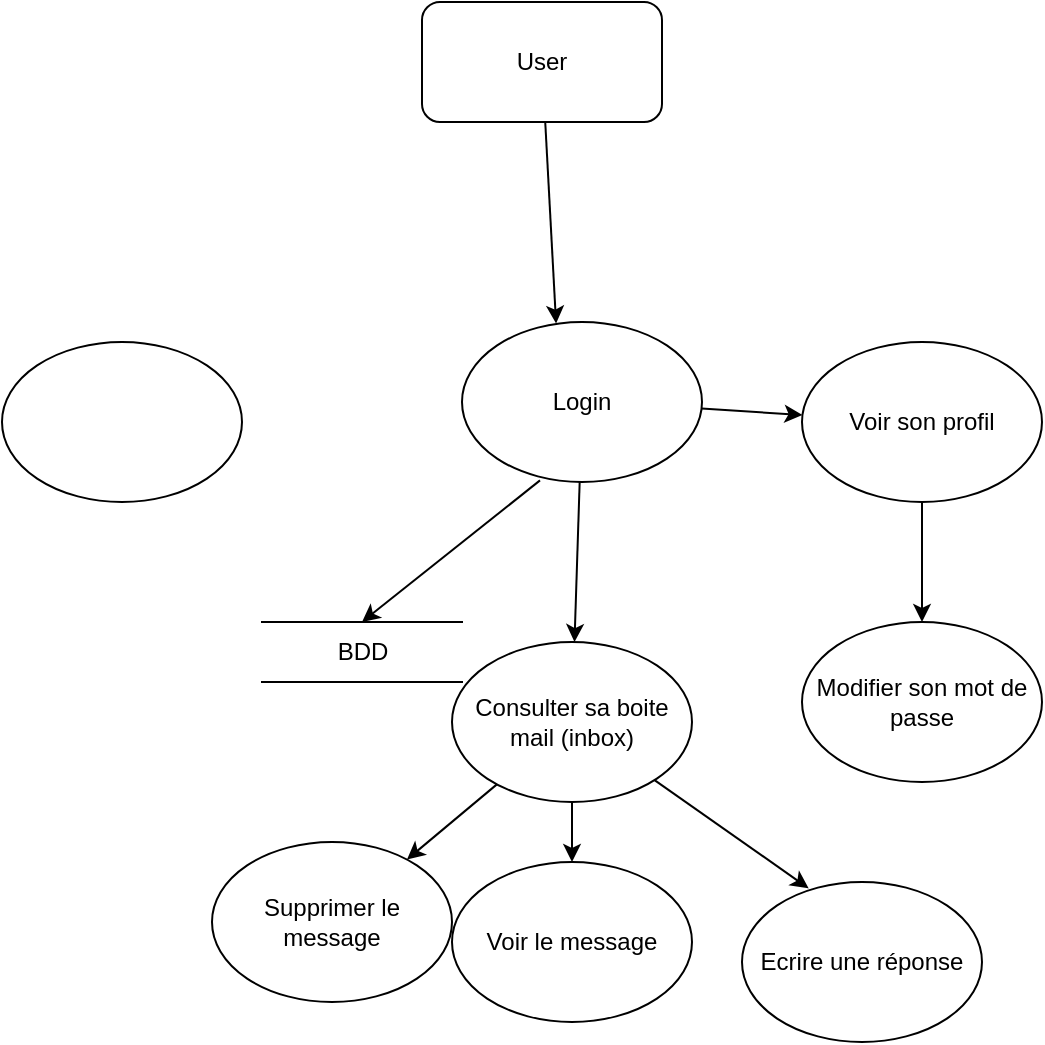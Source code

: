 <mxfile version="13.7.9" type="device"><diagram id="1VVVWOEhBXNwzmTQ5AML" name="Page-1"><mxGraphModel dx="2692" dy="607" grid="1" gridSize="10" guides="1" tooltips="1" connect="1" arrows="1" fold="1" page="1" pageScale="1" pageWidth="1654" pageHeight="2336" math="0" shadow="0"><root><mxCell id="0"/><mxCell id="1" parent="0"/><mxCell id="f5enQwKuT8sc6aT8xtzg-1" value="Login" style="ellipse;whiteSpace=wrap;html=1;" vertex="1" parent="1"><mxGeometry x="120" y="270" width="120" height="80" as="geometry"/></mxCell><mxCell id="f5enQwKuT8sc6aT8xtzg-2" value="Voir son profil" style="ellipse;whiteSpace=wrap;html=1;" vertex="1" parent="1"><mxGeometry x="290" y="280" width="120" height="80" as="geometry"/></mxCell><mxCell id="f5enQwKuT8sc6aT8xtzg-3" value="User" style="rounded=1;whiteSpace=wrap;html=1;" vertex="1" parent="1"><mxGeometry x="100" y="110" width="120" height="60" as="geometry"/></mxCell><mxCell id="f5enQwKuT8sc6aT8xtzg-4" value="" style="endArrow=classic;html=1;entryX=0.392;entryY=0.01;entryDx=0;entryDy=0;entryPerimeter=0;" edge="1" parent="1" source="f5enQwKuT8sc6aT8xtzg-3" target="f5enQwKuT8sc6aT8xtzg-1"><mxGeometry width="50" height="50" relative="1" as="geometry"><mxPoint x="120" y="270" as="sourcePoint"/><mxPoint x="170" y="220" as="targetPoint"/></mxGeometry></mxCell><mxCell id="f5enQwKuT8sc6aT8xtzg-9" value="BDD" style="html=1;dashed=0;whitespace=wrap;shape=partialRectangle;right=0;left=0;" vertex="1" parent="1"><mxGeometry x="20" y="420" width="100" height="30" as="geometry"/></mxCell><mxCell id="f5enQwKuT8sc6aT8xtzg-10" value="" style="endArrow=classic;html=1;exitX=0.325;exitY=0.99;exitDx=0;exitDy=0;exitPerimeter=0;entryX=0.5;entryY=0;entryDx=0;entryDy=0;" edge="1" parent="1" source="f5enQwKuT8sc6aT8xtzg-1" target="f5enQwKuT8sc6aT8xtzg-9"><mxGeometry width="50" height="50" relative="1" as="geometry"><mxPoint x="180" y="410" as="sourcePoint"/><mxPoint x="230" y="360" as="targetPoint"/></mxGeometry></mxCell><mxCell id="f5enQwKuT8sc6aT8xtzg-12" value="" style="endArrow=classic;html=1;" edge="1" parent="1" source="f5enQwKuT8sc6aT8xtzg-1" target="f5enQwKuT8sc6aT8xtzg-2"><mxGeometry width="50" height="50" relative="1" as="geometry"><mxPoint x="230" y="450" as="sourcePoint"/><mxPoint x="280" y="400" as="targetPoint"/></mxGeometry></mxCell><mxCell id="f5enQwKuT8sc6aT8xtzg-13" value="Modifier son mot de passe" style="ellipse;whiteSpace=wrap;html=1;" vertex="1" parent="1"><mxGeometry x="290" y="420" width="120" height="80" as="geometry"/></mxCell><mxCell id="f5enQwKuT8sc6aT8xtzg-14" value="" style="endArrow=classic;html=1;" edge="1" parent="1" source="f5enQwKuT8sc6aT8xtzg-2" target="f5enQwKuT8sc6aT8xtzg-13"><mxGeometry width="50" height="50" relative="1" as="geometry"><mxPoint x="430" y="390" as="sourcePoint"/><mxPoint x="480" y="340" as="targetPoint"/></mxGeometry></mxCell><mxCell id="f5enQwKuT8sc6aT8xtzg-16" value="Consulter sa boite mail (inbox)" style="ellipse;whiteSpace=wrap;html=1;" vertex="1" parent="1"><mxGeometry x="115" y="430" width="120" height="80" as="geometry"/></mxCell><mxCell id="f5enQwKuT8sc6aT8xtzg-17" value="" style="endArrow=classic;html=1;" edge="1" parent="1" source="f5enQwKuT8sc6aT8xtzg-1" target="f5enQwKuT8sc6aT8xtzg-16"><mxGeometry width="50" height="50" relative="1" as="geometry"><mxPoint x="190" y="440" as="sourcePoint"/><mxPoint x="240" y="390" as="targetPoint"/></mxGeometry></mxCell><mxCell id="f5enQwKuT8sc6aT8xtzg-18" value="Supprimer le message" style="ellipse;whiteSpace=wrap;html=1;" vertex="1" parent="1"><mxGeometry x="-5" y="530" width="120" height="80" as="geometry"/></mxCell><mxCell id="f5enQwKuT8sc6aT8xtzg-19" value="Voir le message" style="ellipse;whiteSpace=wrap;html=1;" vertex="1" parent="1"><mxGeometry x="115" y="540" width="120" height="80" as="geometry"/></mxCell><mxCell id="f5enQwKuT8sc6aT8xtzg-20" value="Ecrire une réponse" style="ellipse;whiteSpace=wrap;html=1;" vertex="1" parent="1"><mxGeometry x="260" y="550" width="120" height="80" as="geometry"/></mxCell><mxCell id="f5enQwKuT8sc6aT8xtzg-23" value="" style="endArrow=classic;html=1;" edge="1" parent="1" source="f5enQwKuT8sc6aT8xtzg-16" target="f5enQwKuT8sc6aT8xtzg-19"><mxGeometry width="50" height="50" relative="1" as="geometry"><mxPoint x="235" y="580" as="sourcePoint"/><mxPoint x="285" y="530" as="targetPoint"/></mxGeometry></mxCell><mxCell id="f5enQwKuT8sc6aT8xtzg-24" value="" style="endArrow=classic;html=1;entryX=0.278;entryY=0.04;entryDx=0;entryDy=0;entryPerimeter=0;" edge="1" parent="1" source="f5enQwKuT8sc6aT8xtzg-16" target="f5enQwKuT8sc6aT8xtzg-20"><mxGeometry width="50" height="50" relative="1" as="geometry"><mxPoint x="275" y="580" as="sourcePoint"/><mxPoint x="325" y="530" as="targetPoint"/></mxGeometry></mxCell><mxCell id="f5enQwKuT8sc6aT8xtzg-25" value="" style="endArrow=classic;html=1;" edge="1" parent="1" source="f5enQwKuT8sc6aT8xtzg-16" target="f5enQwKuT8sc6aT8xtzg-18"><mxGeometry width="50" height="50" relative="1" as="geometry"><mxPoint x="65" y="580" as="sourcePoint"/><mxPoint x="115" y="530" as="targetPoint"/></mxGeometry></mxCell><mxCell id="f5enQwKuT8sc6aT8xtzg-26" value="" style="ellipse;whiteSpace=wrap;html=1;" vertex="1" parent="1"><mxGeometry x="-110" y="280" width="120" height="80" as="geometry"/></mxCell></root></mxGraphModel></diagram></mxfile>